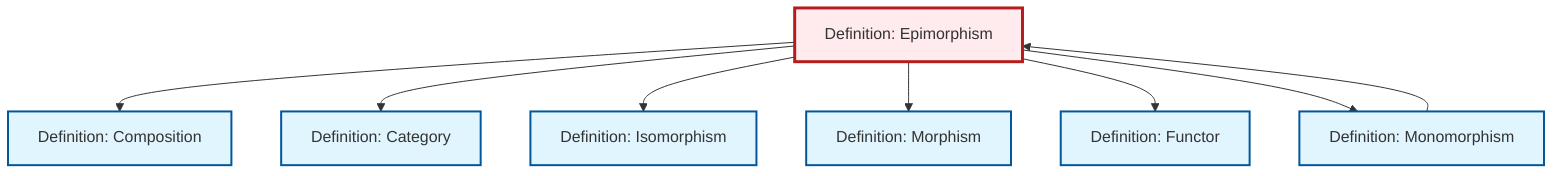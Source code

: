 graph TD
    classDef definition fill:#e1f5fe,stroke:#01579b,stroke-width:2px
    classDef theorem fill:#f3e5f5,stroke:#4a148c,stroke-width:2px
    classDef axiom fill:#fff3e0,stroke:#e65100,stroke-width:2px
    classDef example fill:#e8f5e9,stroke:#1b5e20,stroke-width:2px
    classDef current fill:#ffebee,stroke:#b71c1c,stroke-width:3px
    def-morphism["Definition: Morphism"]:::definition
    def-composition["Definition: Composition"]:::definition
    def-epimorphism["Definition: Epimorphism"]:::definition
    def-isomorphism["Definition: Isomorphism"]:::definition
    def-monomorphism["Definition: Monomorphism"]:::definition
    def-functor["Definition: Functor"]:::definition
    def-category["Definition: Category"]:::definition
    def-epimorphism --> def-composition
    def-epimorphism --> def-category
    def-epimorphism --> def-isomorphism
    def-epimorphism --> def-morphism
    def-monomorphism --> def-epimorphism
    def-epimorphism --> def-functor
    def-epimorphism --> def-monomorphism
    class def-epimorphism current